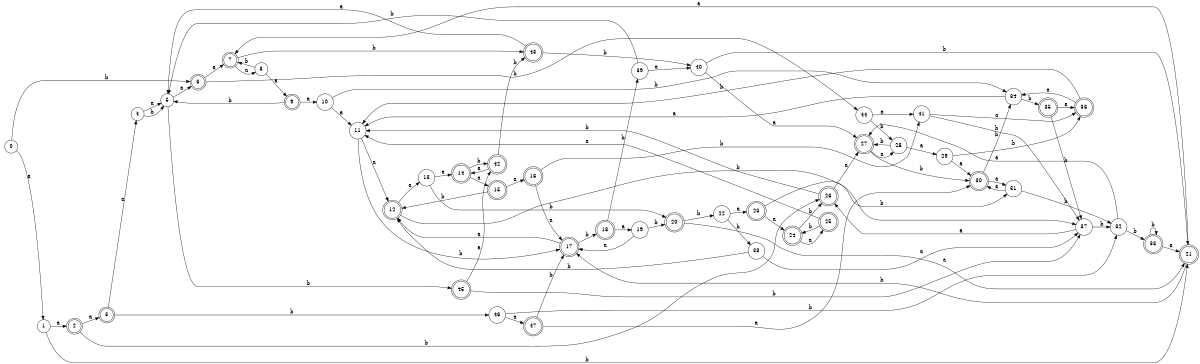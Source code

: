 digraph n39_9 {
__start0 [label="" shape="none"];

rankdir=LR;
size="8,5";

s0 [style="filled", color="black", fillcolor="white" shape="circle", label="0"];
s1 [style="filled", color="black", fillcolor="white" shape="circle", label="1"];
s2 [style="rounded,filled", color="black", fillcolor="white" shape="doublecircle", label="2"];
s3 [style="rounded,filled", color="black", fillcolor="white" shape="doublecircle", label="3"];
s4 [style="filled", color="black", fillcolor="white" shape="circle", label="4"];
s5 [style="filled", color="black", fillcolor="white" shape="circle", label="5"];
s6 [style="rounded,filled", color="black", fillcolor="white" shape="doublecircle", label="6"];
s7 [style="rounded,filled", color="black", fillcolor="white" shape="doublecircle", label="7"];
s8 [style="filled", color="black", fillcolor="white" shape="circle", label="8"];
s9 [style="rounded,filled", color="black", fillcolor="white" shape="doublecircle", label="9"];
s10 [style="filled", color="black", fillcolor="white" shape="circle", label="10"];
s11 [style="filled", color="black", fillcolor="white" shape="circle", label="11"];
s12 [style="rounded,filled", color="black", fillcolor="white" shape="doublecircle", label="12"];
s13 [style="filled", color="black", fillcolor="white" shape="circle", label="13"];
s14 [style="rounded,filled", color="black", fillcolor="white" shape="doublecircle", label="14"];
s15 [style="rounded,filled", color="black", fillcolor="white" shape="doublecircle", label="15"];
s16 [style="rounded,filled", color="black", fillcolor="white" shape="doublecircle", label="16"];
s17 [style="rounded,filled", color="black", fillcolor="white" shape="doublecircle", label="17"];
s18 [style="rounded,filled", color="black", fillcolor="white" shape="doublecircle", label="18"];
s19 [style="filled", color="black", fillcolor="white" shape="circle", label="19"];
s20 [style="rounded,filled", color="black", fillcolor="white" shape="doublecircle", label="20"];
s21 [style="rounded,filled", color="black", fillcolor="white" shape="doublecircle", label="21"];
s22 [style="filled", color="black", fillcolor="white" shape="circle", label="22"];
s23 [style="rounded,filled", color="black", fillcolor="white" shape="doublecircle", label="23"];
s24 [style="rounded,filled", color="black", fillcolor="white" shape="doublecircle", label="24"];
s25 [style="rounded,filled", color="black", fillcolor="white" shape="doublecircle", label="25"];
s26 [style="rounded,filled", color="black", fillcolor="white" shape="doublecircle", label="26"];
s27 [style="rounded,filled", color="black", fillcolor="white" shape="doublecircle", label="27"];
s28 [style="filled", color="black", fillcolor="white" shape="circle", label="28"];
s29 [style="filled", color="black", fillcolor="white" shape="circle", label="29"];
s30 [style="rounded,filled", color="black", fillcolor="white" shape="doublecircle", label="30"];
s31 [style="filled", color="black", fillcolor="white" shape="circle", label="31"];
s32 [style="filled", color="black", fillcolor="white" shape="circle", label="32"];
s33 [style="rounded,filled", color="black", fillcolor="white" shape="doublecircle", label="33"];
s34 [style="filled", color="black", fillcolor="white" shape="circle", label="34"];
s35 [style="rounded,filled", color="black", fillcolor="white" shape="doublecircle", label="35"];
s36 [style="rounded,filled", color="black", fillcolor="white" shape="doublecircle", label="36"];
s37 [style="filled", color="black", fillcolor="white" shape="circle", label="37"];
s38 [style="filled", color="black", fillcolor="white" shape="circle", label="38"];
s39 [style="filled", color="black", fillcolor="white" shape="circle", label="39"];
s40 [style="filled", color="black", fillcolor="white" shape="circle", label="40"];
s41 [style="filled", color="black", fillcolor="white" shape="circle", label="41"];
s42 [style="rounded,filled", color="black", fillcolor="white" shape="doublecircle", label="42"];
s43 [style="rounded,filled", color="black", fillcolor="white" shape="doublecircle", label="43"];
s44 [style="filled", color="black", fillcolor="white" shape="circle", label="44"];
s45 [style="rounded,filled", color="black", fillcolor="white" shape="doublecircle", label="45"];
s46 [style="filled", color="black", fillcolor="white" shape="circle", label="46"];
s47 [style="rounded,filled", color="black", fillcolor="white" shape="doublecircle", label="47"];
s0 -> s1 [label="a"];
s0 -> s6 [label="b"];
s1 -> s2 [label="a"];
s1 -> s21 [label="b"];
s2 -> s3 [label="a"];
s2 -> s26 [label="b"];
s3 -> s4 [label="a"];
s3 -> s46 [label="b"];
s4 -> s5 [label="a"];
s4 -> s5 [label="b"];
s5 -> s6 [label="a"];
s5 -> s45 [label="b"];
s6 -> s7 [label="a"];
s6 -> s44 [label="b"];
s7 -> s8 [label="a"];
s7 -> s43 [label="b"];
s8 -> s9 [label="a"];
s8 -> s7 [label="b"];
s9 -> s10 [label="a"];
s9 -> s5 [label="b"];
s10 -> s11 [label="a"];
s10 -> s34 [label="b"];
s11 -> s12 [label="a"];
s11 -> s17 [label="b"];
s12 -> s13 [label="a"];
s12 -> s37 [label="b"];
s13 -> s14 [label="a"];
s13 -> s20 [label="b"];
s14 -> s15 [label="a"];
s14 -> s42 [label="b"];
s15 -> s16 [label="a"];
s15 -> s12 [label="b"];
s16 -> s17 [label="a"];
s16 -> s41 [label="b"];
s17 -> s12 [label="a"];
s17 -> s18 [label="b"];
s18 -> s19 [label="a"];
s18 -> s39 [label="b"];
s19 -> s17 [label="a"];
s19 -> s20 [label="b"];
s20 -> s21 [label="a"];
s20 -> s22 [label="b"];
s21 -> s7 [label="a"];
s21 -> s17 [label="b"];
s22 -> s23 [label="a"];
s22 -> s38 [label="b"];
s23 -> s24 [label="a"];
s23 -> s31 [label="b"];
s24 -> s25 [label="a"];
s24 -> s26 [label="b"];
s25 -> s11 [label="a"];
s25 -> s24 [label="b"];
s26 -> s27 [label="a"];
s26 -> s11 [label="b"];
s27 -> s28 [label="a"];
s27 -> s30 [label="b"];
s28 -> s29 [label="a"];
s28 -> s27 [label="b"];
s29 -> s30 [label="a"];
s29 -> s36 [label="b"];
s30 -> s31 [label="a"];
s30 -> s34 [label="b"];
s31 -> s30 [label="a"];
s31 -> s32 [label="b"];
s32 -> s27 [label="a"];
s32 -> s33 [label="b"];
s33 -> s21 [label="a"];
s33 -> s33 [label="b"];
s34 -> s11 [label="a"];
s34 -> s35 [label="b"];
s35 -> s36 [label="a"];
s35 -> s37 [label="b"];
s36 -> s34 [label="a"];
s36 -> s11 [label="b"];
s37 -> s26 [label="a"];
s37 -> s32 [label="b"];
s38 -> s37 [label="a"];
s38 -> s12 [label="b"];
s39 -> s40 [label="a"];
s39 -> s5 [label="b"];
s40 -> s27 [label="a"];
s40 -> s21 [label="b"];
s41 -> s36 [label="a"];
s41 -> s37 [label="b"];
s42 -> s14 [label="a"];
s42 -> s43 [label="b"];
s43 -> s5 [label="a"];
s43 -> s40 [label="b"];
s44 -> s41 [label="a"];
s44 -> s28 [label="b"];
s45 -> s42 [label="a"];
s45 -> s37 [label="b"];
s46 -> s47 [label="a"];
s46 -> s32 [label="b"];
s47 -> s30 [label="a"];
s47 -> s17 [label="b"];

}